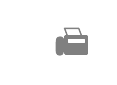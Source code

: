 \def\faxb{[draw=white,fill=white,line join=round,even odd rule,line width=0.01]}
\def\faxa{[draw=gray,fill=gray,line join=round,even odd rule,line width=1]}
\def\faxc{[draw=gray,fill=white,line join=round,even odd rule,line width=0.5]}
\begin{tikzpicture}[y=1pt, x=1pt,yscale=-1, scale=0.21]
  \path\faxa (139.524,112.573) .. controls (140.189,109.334) and (147.727,108.794) .. (148.503,112.663) .. controls (147.617,122.56) and (147.506,125.169) .. (147.727,135.516) .. controls (147.727,138.575) and (139.857,139.475) .. (139.302,135.426) .. controls (138.305,130.838) and (138.305,120.041) .. (139.524,112.573) -- cycle;
  \path\faxc (151.789,93.724) -- (157.278,108.268) .. controls (157.48,108.803) and (158.102,109.261) .. (158.674,109.261) -- (181.033,109.261) .. controls (181.605,109.261) and (181.886,108.803) .. (181.684,108.268) -- (176.195,93.724) -- (151.789,93.724) -- cycle;
  \path\faxa (144.031,116.625) rectangle (154.019,131.977);
  \path\faxa (153.28,108.302) rectangle (190.458,136.972);
  \path\faxb (157.68,112.052) rectangle (186.003,116.434);
\end{tikzpicture}
